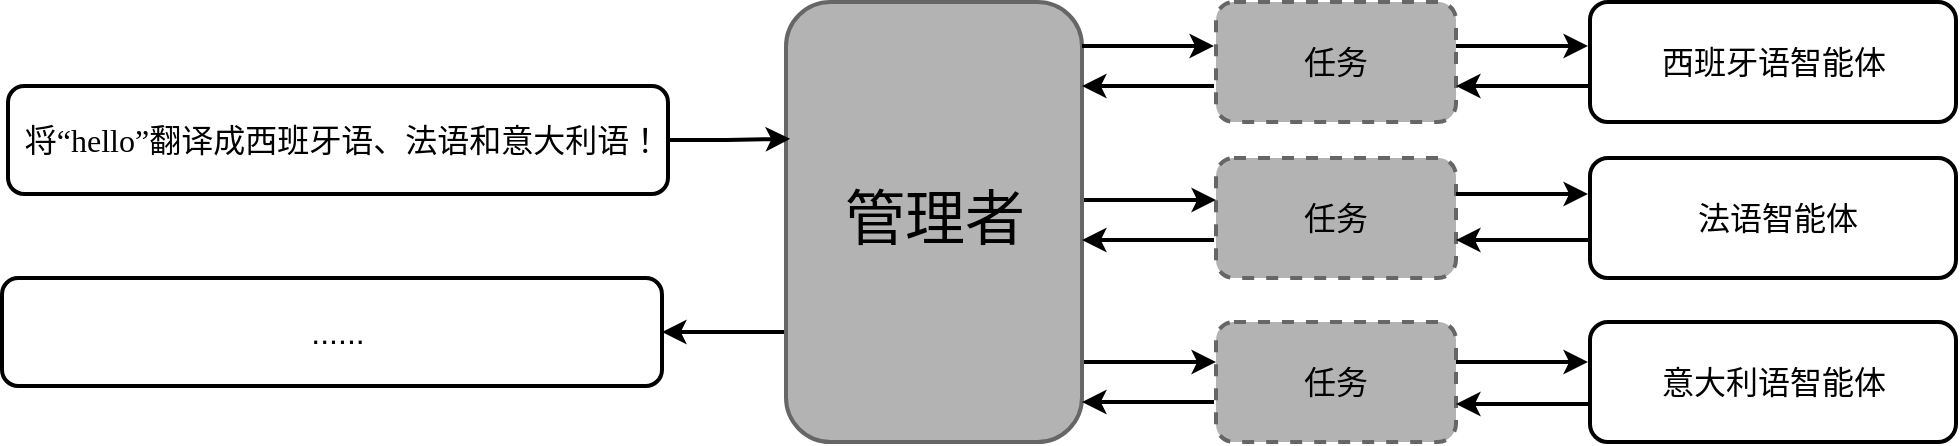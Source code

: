 <mxfile version="28.0.4">
  <diagram name="Page-1" id="9-ape1xX5FyqK292UIKn">
    <mxGraphModel dx="1634" dy="790" grid="0" gridSize="10" guides="1" tooltips="1" connect="1" arrows="1" fold="1" page="0" pageScale="1" pageWidth="850" pageHeight="1100" math="0" shadow="0">
      <root>
        <mxCell id="0" />
        <mxCell id="1" parent="0" />
        <mxCell id="6KfYh5dqZeGjwEIS6Aim-18" value="" style="rounded=1;whiteSpace=wrap;html=1;strokeWidth=2;" vertex="1" parent="1">
          <mxGeometry x="541" y="232" width="183" height="60" as="geometry" />
        </mxCell>
        <mxCell id="6KfYh5dqZeGjwEIS6Aim-17" value="" style="rounded=1;whiteSpace=wrap;html=1;strokeWidth=2;" vertex="1" parent="1">
          <mxGeometry x="541" y="150" width="183" height="60" as="geometry" />
        </mxCell>
        <mxCell id="6KfYh5dqZeGjwEIS6Aim-16" value="" style="rounded=1;whiteSpace=wrap;html=1;strokeWidth=2;" vertex="1" parent="1">
          <mxGeometry x="541" y="72" width="183" height="60" as="geometry" />
        </mxCell>
        <mxCell id="6KfYh5dqZeGjwEIS6Aim-8" value="" style="rounded=1;whiteSpace=wrap;html=1;fillColor=#B3B3B3;fontColor=#333333;strokeColor=#666666;strokeWidth=2;dashed=1;" vertex="1" parent="1">
          <mxGeometry x="354" y="72" width="120" height="60" as="geometry" />
        </mxCell>
        <mxCell id="6KfYh5dqZeGjwEIS6Aim-4" value="" style="rounded=1;whiteSpace=wrap;html=1;strokeWidth=2;" vertex="1" parent="1">
          <mxGeometry x="-253" y="210" width="330" height="54" as="geometry" />
        </mxCell>
        <mxCell id="6KfYh5dqZeGjwEIS6Aim-2" value="" style="rounded=1;whiteSpace=wrap;html=1;strokeWidth=2;" vertex="1" parent="1">
          <mxGeometry x="-250" y="114" width="330" height="54" as="geometry" />
        </mxCell>
        <mxCell id="6KfYh5dqZeGjwEIS6Aim-1" value="&lt;span style=&quot;text-align: left;&quot;&gt;&lt;font face=&quot;Times New Roman&quot; style=&quot;font-size: 16px;&quot;&gt;将“hello”翻译成西班牙语、法语和意大利语！&lt;/font&gt;&lt;/span&gt;" style="text;html=1;align=center;verticalAlign=middle;whiteSpace=wrap;rounded=0;" vertex="1" parent="1">
          <mxGeometry x="-245" y="126" width="325" height="30" as="geometry" />
        </mxCell>
        <mxCell id="6KfYh5dqZeGjwEIS6Aim-3" value="&lt;font style=&quot;font-size: 16px;&quot;&gt;......&lt;/font&gt;" style="text;html=1;align=center;verticalAlign=middle;whiteSpace=wrap;rounded=0;" vertex="1" parent="1">
          <mxGeometry x="-115" y="222" width="60" height="30" as="geometry" />
        </mxCell>
        <mxCell id="6KfYh5dqZeGjwEIS6Aim-20" style="edgeStyle=orthogonalEdgeStyle;rounded=0;orthogonalLoop=1;jettySize=auto;html=1;exitX=0;exitY=0.75;exitDx=0;exitDy=0;entryX=1;entryY=0.5;entryDx=0;entryDy=0;strokeWidth=2;" edge="1" parent="1" source="6KfYh5dqZeGjwEIS6Aim-5" target="6KfYh5dqZeGjwEIS6Aim-4">
          <mxGeometry relative="1" as="geometry" />
        </mxCell>
        <mxCell id="6KfYh5dqZeGjwEIS6Aim-5" value="" style="rounded=1;whiteSpace=wrap;html=1;strokeWidth=2;fillStyle=auto;fillColor=#B3B3B3;fontColor=#333333;strokeColor=#666666;" vertex="1" parent="1">
          <mxGeometry x="139" y="72" width="148" height="220" as="geometry" />
        </mxCell>
        <mxCell id="6KfYh5dqZeGjwEIS6Aim-6" value="&lt;font style=&quot;font-size: 30px;&quot;&gt;管理者&lt;/font&gt;" style="text;html=1;align=center;verticalAlign=middle;whiteSpace=wrap;rounded=0;" vertex="1" parent="1">
          <mxGeometry x="148.5" y="155" width="129" height="50" as="geometry" />
        </mxCell>
        <mxCell id="6KfYh5dqZeGjwEIS6Aim-7" value="&lt;font style=&quot;font-size: 16px;&quot;&gt;任务&lt;/font&gt;" style="text;html=1;align=center;verticalAlign=middle;whiteSpace=wrap;rounded=0;" vertex="1" parent="1">
          <mxGeometry x="384" y="87" width="60" height="30" as="geometry" />
        </mxCell>
        <mxCell id="6KfYh5dqZeGjwEIS6Aim-9" value="" style="rounded=1;whiteSpace=wrap;html=1;fillColor=#B3B3B3;fontColor=#333333;strokeColor=#666666;strokeWidth=2;dashed=1;" vertex="1" parent="1">
          <mxGeometry x="354" y="150" width="120" height="60" as="geometry" />
        </mxCell>
        <mxCell id="6KfYh5dqZeGjwEIS6Aim-10" value="&lt;font style=&quot;font-size: 16px;&quot;&gt;任务&lt;/font&gt;" style="text;html=1;align=center;verticalAlign=middle;whiteSpace=wrap;rounded=0;" vertex="1" parent="1">
          <mxGeometry x="384" y="165" width="60" height="30" as="geometry" />
        </mxCell>
        <mxCell id="6KfYh5dqZeGjwEIS6Aim-11" value="" style="rounded=1;whiteSpace=wrap;html=1;fillColor=#B3B3B3;fontColor=#333333;strokeColor=#666666;strokeWidth=2;dashed=1;" vertex="1" parent="1">
          <mxGeometry x="354" y="232" width="120" height="60" as="geometry" />
        </mxCell>
        <mxCell id="6KfYh5dqZeGjwEIS6Aim-12" value="&lt;font style=&quot;font-size: 16px;&quot;&gt;任务&lt;/font&gt;" style="text;html=1;align=center;verticalAlign=middle;whiteSpace=wrap;rounded=0;" vertex="1" parent="1">
          <mxGeometry x="384" y="247" width="60" height="30" as="geometry" />
        </mxCell>
        <mxCell id="6KfYh5dqZeGjwEIS6Aim-13" value="&lt;font style=&quot;font-size: 16px;&quot;&gt;西班牙语智能体&lt;/font&gt;" style="text;html=1;align=center;verticalAlign=middle;whiteSpace=wrap;rounded=0;" vertex="1" parent="1">
          <mxGeometry x="573.5" y="87" width="118" height="30" as="geometry" />
        </mxCell>
        <mxCell id="6KfYh5dqZeGjwEIS6Aim-14" value="&lt;font style=&quot;font-size: 16px;&quot;&gt;法语智能体&lt;/font&gt;" style="text;html=1;align=center;verticalAlign=middle;whiteSpace=wrap;rounded=0;" vertex="1" parent="1">
          <mxGeometry x="576" y="165" width="118" height="30" as="geometry" />
        </mxCell>
        <mxCell id="6KfYh5dqZeGjwEIS6Aim-15" value="&lt;font style=&quot;font-size: 16px;&quot;&gt;意大利语智能体&lt;/font&gt;" style="text;html=1;align=center;verticalAlign=middle;whiteSpace=wrap;rounded=0;" vertex="1" parent="1">
          <mxGeometry x="573.5" y="247" width="118" height="30" as="geometry" />
        </mxCell>
        <mxCell id="6KfYh5dqZeGjwEIS6Aim-21" style="edgeStyle=orthogonalEdgeStyle;rounded=0;orthogonalLoop=1;jettySize=auto;html=1;exitX=1;exitY=0.5;exitDx=0;exitDy=0;entryX=0.014;entryY=0.311;entryDx=0;entryDy=0;entryPerimeter=0;strokeWidth=2;" edge="1" parent="1" source="6KfYh5dqZeGjwEIS6Aim-2" target="6KfYh5dqZeGjwEIS6Aim-5">
          <mxGeometry relative="1" as="geometry" />
        </mxCell>
        <mxCell id="6KfYh5dqZeGjwEIS6Aim-22" value="" style="endArrow=classic;html=1;rounded=0;strokeWidth=2;" edge="1" parent="1">
          <mxGeometry width="50" height="50" relative="1" as="geometry">
            <mxPoint x="287" y="94" as="sourcePoint" />
            <mxPoint x="353" y="94" as="targetPoint" />
          </mxGeometry>
        </mxCell>
        <mxCell id="6KfYh5dqZeGjwEIS6Aim-23" value="" style="endArrow=classic;html=1;rounded=0;strokeWidth=2;" edge="1" parent="1">
          <mxGeometry width="50" height="50" relative="1" as="geometry">
            <mxPoint x="353" y="114" as="sourcePoint" />
            <mxPoint x="287" y="114" as="targetPoint" />
          </mxGeometry>
        </mxCell>
        <mxCell id="6KfYh5dqZeGjwEIS6Aim-24" value="" style="endArrow=classic;html=1;rounded=0;strokeWidth=2;" edge="1" parent="1">
          <mxGeometry width="50" height="50" relative="1" as="geometry">
            <mxPoint x="288" y="171" as="sourcePoint" />
            <mxPoint x="354" y="171" as="targetPoint" />
          </mxGeometry>
        </mxCell>
        <mxCell id="6KfYh5dqZeGjwEIS6Aim-25" value="" style="endArrow=classic;html=1;rounded=0;strokeWidth=2;" edge="1" parent="1">
          <mxGeometry width="50" height="50" relative="1" as="geometry">
            <mxPoint x="288" y="252" as="sourcePoint" />
            <mxPoint x="354" y="252" as="targetPoint" />
          </mxGeometry>
        </mxCell>
        <mxCell id="6KfYh5dqZeGjwEIS6Aim-26" value="" style="endArrow=classic;html=1;rounded=0;strokeWidth=2;" edge="1" parent="1">
          <mxGeometry width="50" height="50" relative="1" as="geometry">
            <mxPoint x="353" y="191" as="sourcePoint" />
            <mxPoint x="287" y="191" as="targetPoint" />
          </mxGeometry>
        </mxCell>
        <mxCell id="6KfYh5dqZeGjwEIS6Aim-27" value="" style="endArrow=classic;html=1;rounded=0;strokeWidth=2;" edge="1" parent="1">
          <mxGeometry width="50" height="50" relative="1" as="geometry">
            <mxPoint x="353" y="272" as="sourcePoint" />
            <mxPoint x="287" y="272" as="targetPoint" />
          </mxGeometry>
        </mxCell>
        <mxCell id="6KfYh5dqZeGjwEIS6Aim-28" value="" style="endArrow=classic;html=1;rounded=0;strokeWidth=2;" edge="1" parent="1">
          <mxGeometry width="50" height="50" relative="1" as="geometry">
            <mxPoint x="474" y="94" as="sourcePoint" />
            <mxPoint x="540" y="94" as="targetPoint" />
          </mxGeometry>
        </mxCell>
        <mxCell id="6KfYh5dqZeGjwEIS6Aim-29" value="" style="endArrow=classic;html=1;rounded=0;strokeWidth=2;" edge="1" parent="1">
          <mxGeometry width="50" height="50" relative="1" as="geometry">
            <mxPoint x="540" y="114" as="sourcePoint" />
            <mxPoint x="474" y="114" as="targetPoint" />
          </mxGeometry>
        </mxCell>
        <mxCell id="6KfYh5dqZeGjwEIS6Aim-30" value="" style="endArrow=classic;html=1;rounded=0;strokeWidth=2;" edge="1" parent="1">
          <mxGeometry width="50" height="50" relative="1" as="geometry">
            <mxPoint x="474" y="168" as="sourcePoint" />
            <mxPoint x="540" y="168" as="targetPoint" />
          </mxGeometry>
        </mxCell>
        <mxCell id="6KfYh5dqZeGjwEIS6Aim-31" value="" style="endArrow=classic;html=1;rounded=0;strokeWidth=2;" edge="1" parent="1">
          <mxGeometry width="50" height="50" relative="1" as="geometry">
            <mxPoint x="474" y="252" as="sourcePoint" />
            <mxPoint x="540" y="252" as="targetPoint" />
          </mxGeometry>
        </mxCell>
        <mxCell id="6KfYh5dqZeGjwEIS6Aim-32" value="" style="endArrow=classic;html=1;rounded=0;strokeWidth=2;" edge="1" parent="1">
          <mxGeometry width="50" height="50" relative="1" as="geometry">
            <mxPoint x="540" y="191" as="sourcePoint" />
            <mxPoint x="474" y="191" as="targetPoint" />
          </mxGeometry>
        </mxCell>
        <mxCell id="6KfYh5dqZeGjwEIS6Aim-33" value="" style="endArrow=classic;html=1;rounded=0;strokeWidth=2;" edge="1" parent="1">
          <mxGeometry width="50" height="50" relative="1" as="geometry">
            <mxPoint x="540" y="273" as="sourcePoint" />
            <mxPoint x="474" y="273" as="targetPoint" />
          </mxGeometry>
        </mxCell>
      </root>
    </mxGraphModel>
  </diagram>
</mxfile>
